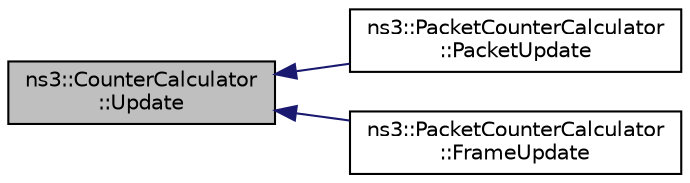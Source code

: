 digraph "ns3::CounterCalculator::Update"
{
  edge [fontname="Helvetica",fontsize="10",labelfontname="Helvetica",labelfontsize="10"];
  node [fontname="Helvetica",fontsize="10",shape=record];
  rankdir="LR";
  Node1 [label="ns3::CounterCalculator\l::Update",height=0.2,width=0.4,color="black", fillcolor="grey75", style="filled", fontcolor="black"];
  Node1 -> Node2 [dir="back",color="midnightblue",fontsize="10",style="solid"];
  Node2 [label="ns3::PacketCounterCalculator\l::PacketUpdate",height=0.2,width=0.4,color="black", fillcolor="white", style="filled",URL="$d1/df2/classns3_1_1PacketCounterCalculator.html#aae3acf8583084b48cbd9791322d7c59d"];
  Node1 -> Node3 [dir="back",color="midnightblue",fontsize="10",style="solid"];
  Node3 [label="ns3::PacketCounterCalculator\l::FrameUpdate",height=0.2,width=0.4,color="black", fillcolor="white", style="filled",URL="$d1/df2/classns3_1_1PacketCounterCalculator.html#a7ae51b37f0cd073da50a45b4de4c6dd4"];
}
